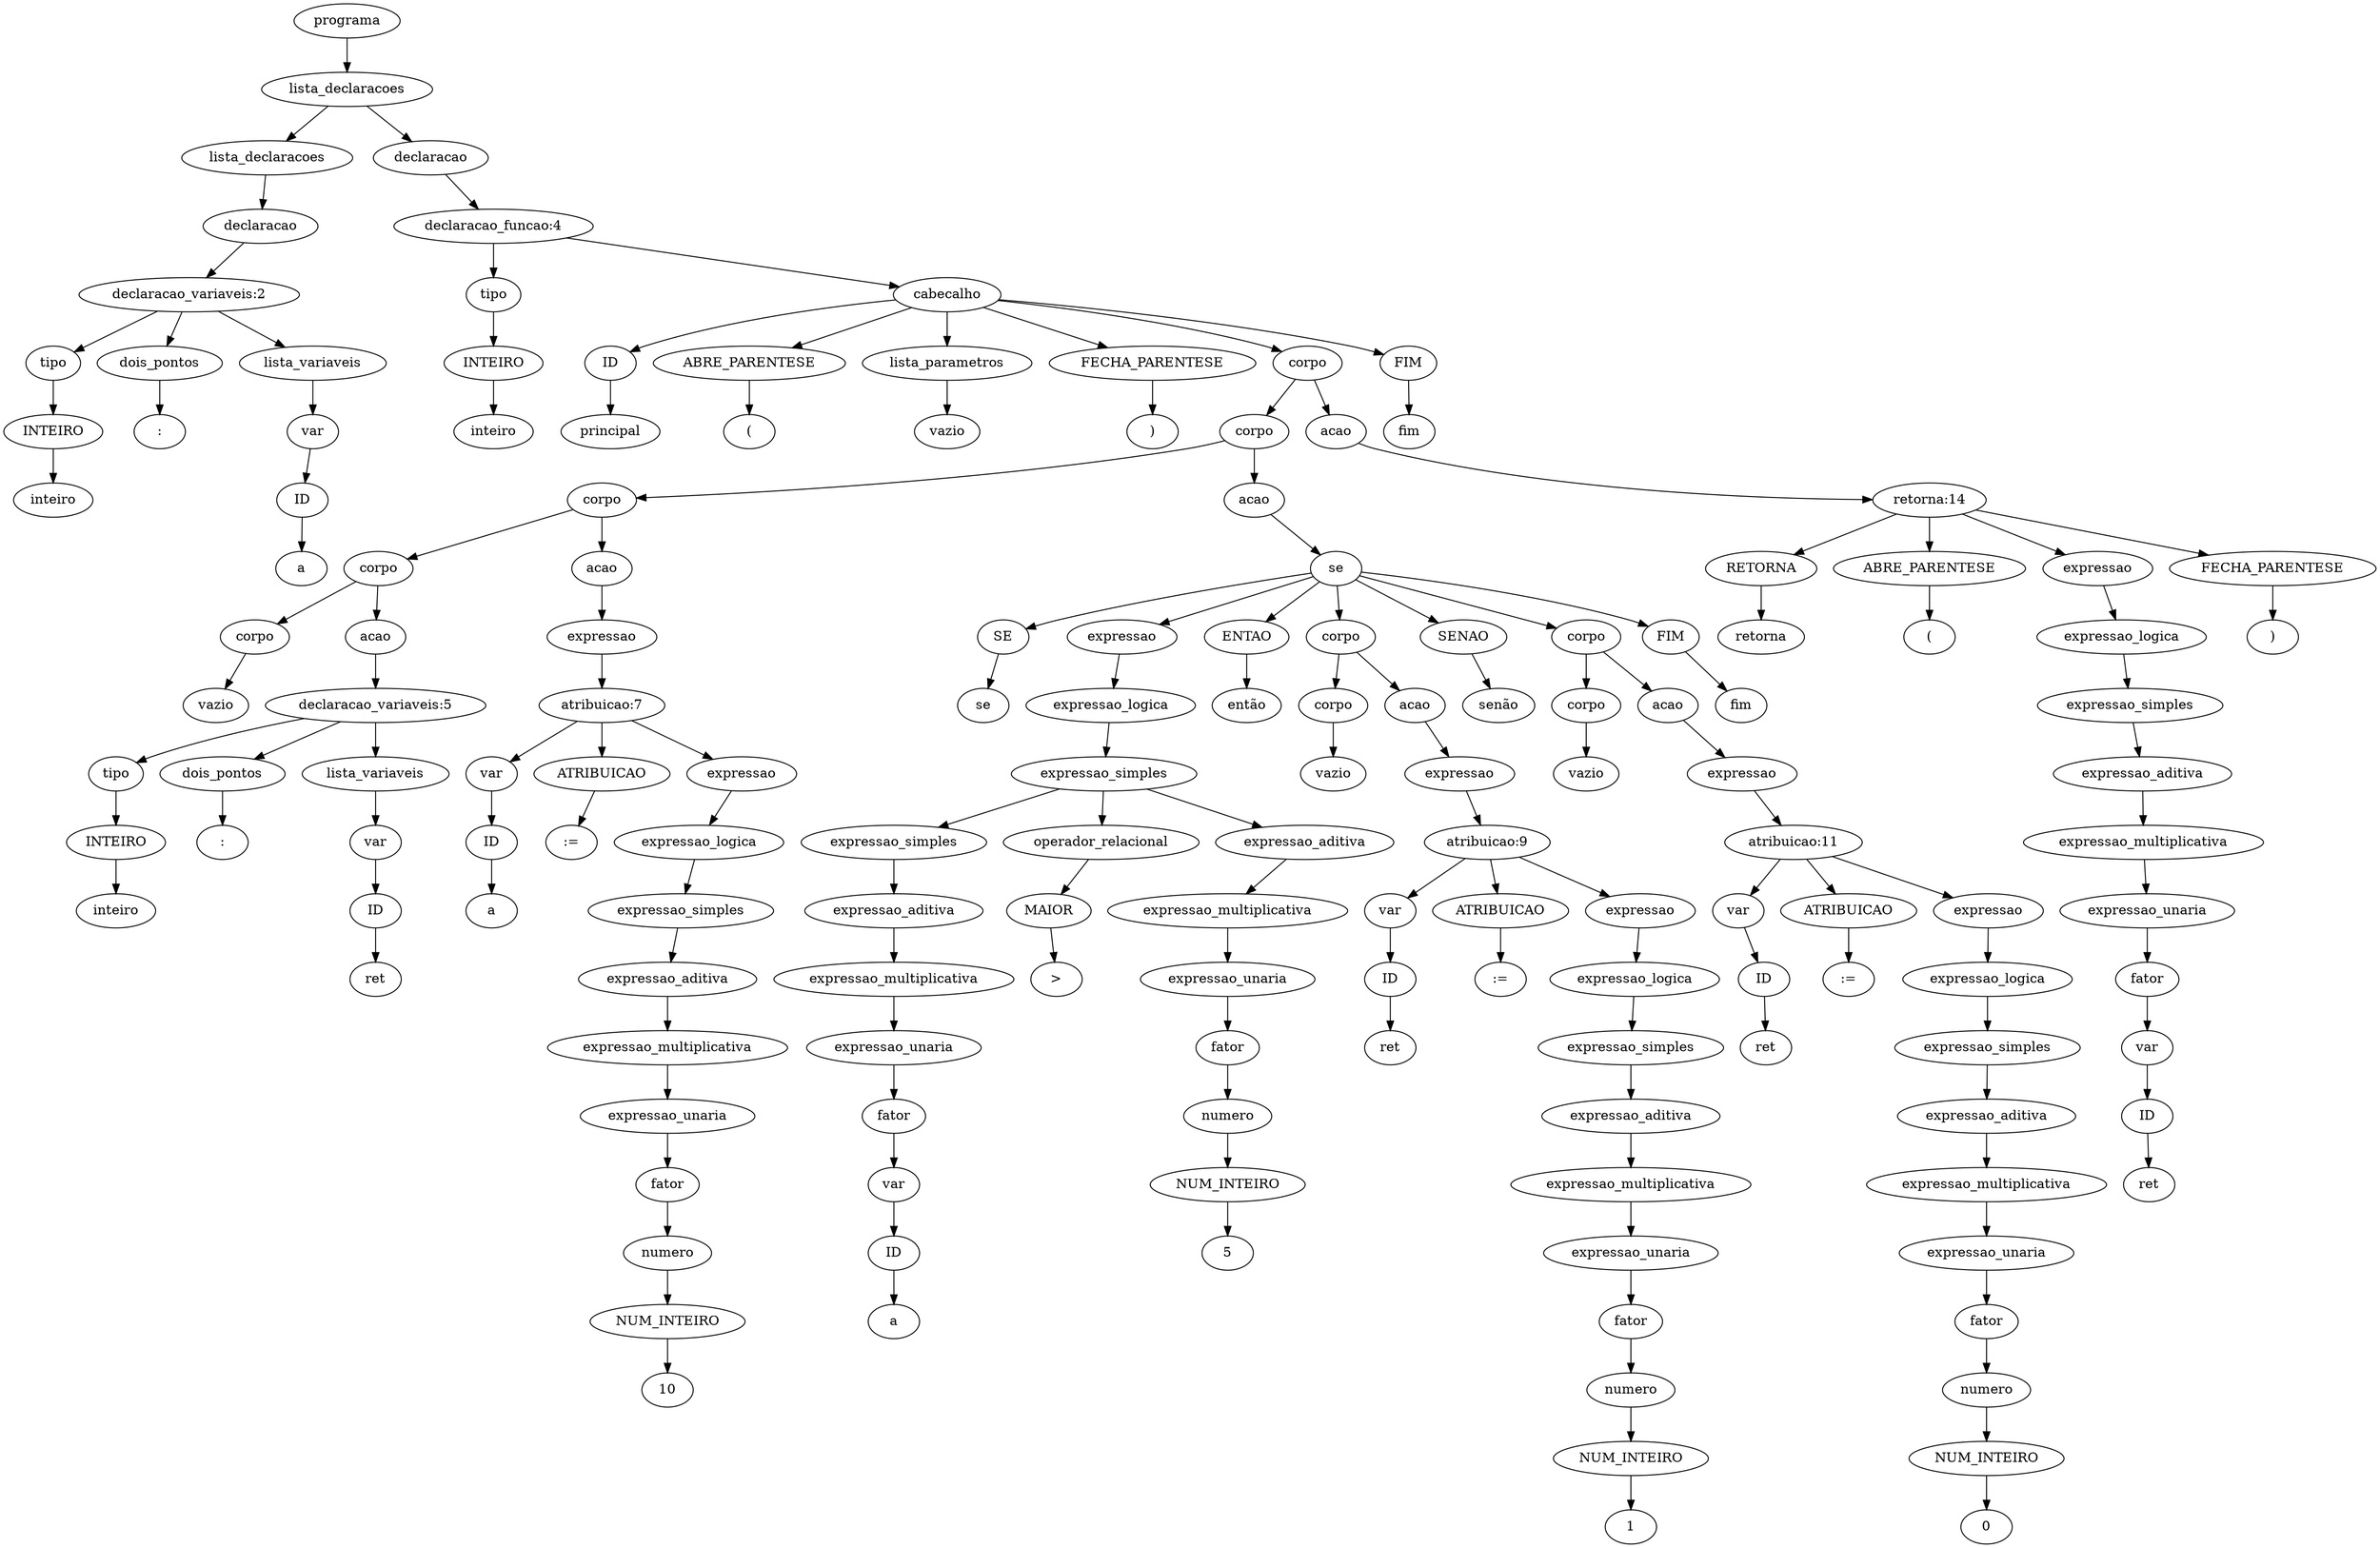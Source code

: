 digraph tree {
    "0x7ff113fa7dc0" [label="programa"];
    "0x7ff0d0a77cd0" [label="lista_declaracoes"];
    "0x7ff0d0ad53d0" [label="lista_declaracoes"];
    "0x7ff113fa7df0" [label="declaracao"];
    "0x7ff0d0ad52e0" [label="declaracao_variaveis:2"];
    "0x7ff0d0ad5c40" [label="tipo"];
    "0x7ff0d0ad5d00" [label="INTEIRO"];
    "0x7ff0d0ad5340" [label="inteiro"];
    "0x7ff0d0ad5400" [label="dois_pontos"];
    "0x7ff0d0ad5ca0" [label=":"];
    "0x7ff0d0ad5370" [label="lista_variaveis"];
    "0x7ff113fa7c70" [label="var"];
    "0x7ff113fa7c40" [label="ID"];
    "0x7ff0d0ad54c0" [label="a"];
    "0x7ff0d0ad5580" [label="declaracao"];
    "0x7ff0d0ad5af0" [label="declaracao_funcao:4"];
    "0x7ff0d0ad55e0" [label="tipo"];
    "0x7ff0d0ad5430" [label="INTEIRO"];
    "0x7ff0d0ad5610" [label="inteiro"];
    "0x7ff0d0a77a30" [label="cabecalho"];
    "0x7ff0d0a702b0" [label="ID"];
    "0x7ff0d0a70310" [label="principal"];
    "0x7ff0d0a70940" [label="ABRE_PARENTESE"];
    "0x7ff0d0a70a00" [label="("];
    "0x7ff0d0ad5250" [label="lista_parametros"];
    "0x7ff0d0ad5460" [label="vazio"];
    "0x7ff0d0a70b80" [label="FECHA_PARENTESE"];
    "0x7ff0d0a70340" [label=")"];
    "0x7ff0d0ae4f40" [label="corpo"];
    "0x7ff0d0a77580" [label="corpo"];
    "0x7ff0d0a773a0" [label="corpo"];
    "0x7ff0d0ad5040" [label="corpo"];
    "0x7ff0d0ad5640" [label="corpo"];
    "0x7ff0d0ad5670" [label="vazio"];
    "0x7ff0d0ad5820" [label="acao"];
    "0x7ff0d0ad5fd0" [label="declaracao_variaveis:5"];
    "0x7ff0d0ad52b0" [label="tipo"];
    "0x7ff0d0ad5760" [label="INTEIRO"];
    "0x7ff0d0ad5fa0" [label="inteiro"];
    "0x7ff0d0a771f0" [label="dois_pontos"];
    "0x7ff0d0a77310" [label=":"];
    "0x7ff0d0ad5e80" [label="lista_variaveis"];
    "0x7ff0d0ad5790" [label="var"];
    "0x7ff0d0ad5700" [label="ID"];
    "0x7ff0d0a77220" [label="ret"];
    "0x7ff0d0a774f0" [label="acao"];
    "0x7ff0d0ad58e0" [label="expressao"];
    "0x7ff0d0a77640" [label="atribuicao:7"];
    "0x7ff0d0ad51c0" [label="var"];
    "0x7ff0d0ad57f0" [label="ID"];
    "0x7ff0d0a77370" [label="a"];
    "0x7ff0d0a776d0" [label="ATRIBUICAO"];
    "0x7ff0d0a77f40" [label=":="];
    "0x7ff0d0a77610" [label="expressao"];
    "0x7ff0d0a775b0" [label="expressao_logica"];
    "0x7ff0d0a77b20" [label="expressao_simples"];
    "0x7ff0d0a77c70" [label="expressao_aditiva"];
    "0x7ff0d0a77dc0" [label="expressao_multiplicativa"];
    "0x7ff0d0a77be0" [label="expressao_unaria"];
    "0x7ff0d0a77c40" [label="fator"];
    "0x7ff0d0ad50a0" [label="numero"];
    "0x7ff0d0a77190" [label="NUM_INTEIRO"];
    "0x7ff0d0a77d60" [label="10"];
    "0x7ff0d0a77d00" [label="acao"];
    "0x7ff0d0a77100" [label="se"];
    "0x7ff0d0a77ee0" [label="SE"];
    "0x7ff0d0ae4880" [label="se"];
    "0x7ff0d0a778e0" [label="expressao"];
    "0x7ff0d0a77520" [label="expressao_logica"];
    "0x7ff0d0a77820" [label="expressao_simples"];
    "0x7ff0d0a772e0" [label="expressao_simples"];
    "0x7ff0d0a77730" [label="expressao_aditiva"];
    "0x7ff0d0a772b0" [label="expressao_multiplicativa"];
    "0x7ff0d0a77400" [label="expressao_unaria"];
    "0x7ff0d0a776a0" [label="fator"];
    "0x7ff0d0ad5f40" [label="var"];
    "0x7ff0d0ad5880" [label="ID"];
    "0x7ff0d0a770d0" [label="a"];
    "0x7ff0d0a774c0" [label="operador_relacional"];
    "0x7ff0d0a779d0" [label="MAIOR"];
    "0x7ff0d0a77af0" [label=">"];
    "0x7ff0d0a77ac0" [label="expressao_aditiva"];
    "0x7ff0d0a778b0" [label="expressao_multiplicativa"];
    "0x7ff0d0a77b50" [label="expressao_unaria"];
    "0x7ff0d0a77a60" [label="fator"];
    "0x7ff0d0a77430" [label="numero"];
    "0x7ff0d0a77490" [label="NUM_INTEIRO"];
    "0x7ff0d0a77850" [label="5"];
    "0x7ff0d0ae4a00" [label="ENTAO"];
    "0x7ff0d0a70550" [label="então"];
    "0x7ff0d0ae4d00" [label="corpo"];
    "0x7ff0d0a77160" [label="corpo"];
    "0x7ff0d0a77940" [label="vazio"];
    "0x7ff0d0a77e80" [label="acao"];
    "0x7ff0d0a77df0" [label="expressao"];
    "0x7ff0d0ae4b20" [label="atribuicao:9"];
    "0x7ff0d0a77070" [label="var"];
    "0x7ff0d0a77700" [label="ID"];
    "0x7ff0d0a77d30" [label="ret"];
    "0x7ff0d0ae4be0" [label="ATRIBUICAO"];
    "0x7ff0d0ae44f0" [label=":="];
    "0x7ff0d0ae42e0" [label="expressao"];
    "0x7ff0d0ae4af0" [label="expressao_logica"];
    "0x7ff0d0ae4430" [label="expressao_simples"];
    "0x7ff0d0a77fd0" [label="expressao_aditiva"];
    "0x7ff0d0ae4fd0" [label="expressao_multiplicativa"];
    "0x7ff0d0a77f10" [label="expressao_unaria"];
    "0x7ff0d0a77f70" [label="fator"];
    "0x7ff0d0a779a0" [label="numero"];
    "0x7ff0d0a77910" [label="NUM_INTEIRO"];
    "0x7ff0d0ae4fa0" [label="1"];
    "0x7ff0d0a705b0" [label="SENAO"];
    "0x7ff0d0a70400" [label="senão"];
    "0x7ff0d0a70ac0" [label="corpo"];
    "0x7ff0d0a77e50" [label="corpo"];
    "0x7ff0d0a770a0" [label="vazio"];
    "0x7ff0d0ae46d0" [label="acao"];
    "0x7ff0d0ae47c0" [label="expressao"];
    "0x7ff0d0a708e0" [label="atribuicao:11"];
    "0x7ff0d0ae43a0" [label="var"];
    "0x7ff0d0ae4e80" [label="ID"];
    "0x7ff0d0ae45b0" [label="ret"];
    "0x7ff0d0a709d0" [label="ATRIBUICAO"];
    "0x7ff0d0a70a60" [label=":="];
    "0x7ff0d0ae4550" [label="expressao"];
    "0x7ff0d0ae4d90" [label="expressao_logica"];
    "0x7ff0d0ae4130" [label="expressao_simples"];
    "0x7ff0d0ae42b0" [label="expressao_aditiva"];
    "0x7ff0d0ae4220" [label="expressao_multiplicativa"];
    "0x7ff0d0ae45e0" [label="expressao_unaria"];
    "0x7ff0d0ae47f0" [label="fator"];
    "0x7ff0d0ae48e0" [label="numero"];
    "0x7ff0d0ae4760" [label="NUM_INTEIRO"];
    "0x7ff0d0ae49d0" [label="0"];
    "0x7ff0d0a705e0" [label="FIM"];
    "0x7ff0d0a70640" [label="fim"];
    "0x7ff0d0a777c0" [label="acao"];
    "0x7ff0d0a70970" [label="retorna:14"];
    "0x7ff0d0a70b50" [label="RETORNA"];
    "0x7ff0d0a70cd0" [label="retorna"];
    "0x7ff0d0a70f10" [label="ABRE_PARENTESE"];
    "0x7ff0d0a70f70" [label="("];
    "0x7ff0d0a70820" [label="expressao"];
    "0x7ff0d0a704c0" [label="expressao_logica"];
    "0x7ff0d0ae40d0" [label="expressao_simples"];
    "0x7ff0d0ae4c10" [label="expressao_aditiva"];
    "0x7ff0d0a70070" [label="expressao_multiplicativa"];
    "0x7ff0d0a77bb0" [label="expressao_unaria"];
    "0x7ff0d0ae44c0" [label="fator"];
    "0x7ff0d0a77790" [label="var"];
    "0x7ff0d0a77280" [label="ID"];
    "0x7ff0d0a706a0" [label="ret"];
    "0x7ff0d0a70fa0" [label="FECHA_PARENTESE"];
    "0x7ff0d0a70e50" [label=")"];
    "0x7ff0d0a703a0" [label="FIM"];
    "0x7ff0d0a701f0" [label="fim"];
    "0x7ff113fa7dc0" -> "0x7ff0d0a77cd0";
    "0x7ff0d0a77cd0" -> "0x7ff0d0ad53d0";
    "0x7ff0d0a77cd0" -> "0x7ff0d0ad5580";
    "0x7ff0d0ad53d0" -> "0x7ff113fa7df0";
    "0x7ff113fa7df0" -> "0x7ff0d0ad52e0";
    "0x7ff0d0ad52e0" -> "0x7ff0d0ad5c40";
    "0x7ff0d0ad52e0" -> "0x7ff0d0ad5400";
    "0x7ff0d0ad52e0" -> "0x7ff0d0ad5370";
    "0x7ff0d0ad5c40" -> "0x7ff0d0ad5d00";
    "0x7ff0d0ad5d00" -> "0x7ff0d0ad5340";
    "0x7ff0d0ad5400" -> "0x7ff0d0ad5ca0";
    "0x7ff0d0ad5370" -> "0x7ff113fa7c70";
    "0x7ff113fa7c70" -> "0x7ff113fa7c40";
    "0x7ff113fa7c40" -> "0x7ff0d0ad54c0";
    "0x7ff0d0ad5580" -> "0x7ff0d0ad5af0";
    "0x7ff0d0ad5af0" -> "0x7ff0d0ad55e0";
    "0x7ff0d0ad5af0" -> "0x7ff0d0a77a30";
    "0x7ff0d0ad55e0" -> "0x7ff0d0ad5430";
    "0x7ff0d0ad5430" -> "0x7ff0d0ad5610";
    "0x7ff0d0a77a30" -> "0x7ff0d0a702b0";
    "0x7ff0d0a77a30" -> "0x7ff0d0a70940";
    "0x7ff0d0a77a30" -> "0x7ff0d0ad5250";
    "0x7ff0d0a77a30" -> "0x7ff0d0a70b80";
    "0x7ff0d0a77a30" -> "0x7ff0d0ae4f40";
    "0x7ff0d0a77a30" -> "0x7ff0d0a703a0";
    "0x7ff0d0a702b0" -> "0x7ff0d0a70310";
    "0x7ff0d0a70940" -> "0x7ff0d0a70a00";
    "0x7ff0d0ad5250" -> "0x7ff0d0ad5460";
    "0x7ff0d0a70b80" -> "0x7ff0d0a70340";
    "0x7ff0d0ae4f40" -> "0x7ff0d0a77580";
    "0x7ff0d0ae4f40" -> "0x7ff0d0a777c0";
    "0x7ff0d0a77580" -> "0x7ff0d0a773a0";
    "0x7ff0d0a77580" -> "0x7ff0d0a77d00";
    "0x7ff0d0a773a0" -> "0x7ff0d0ad5040";
    "0x7ff0d0a773a0" -> "0x7ff0d0a774f0";
    "0x7ff0d0ad5040" -> "0x7ff0d0ad5640";
    "0x7ff0d0ad5040" -> "0x7ff0d0ad5820";
    "0x7ff0d0ad5640" -> "0x7ff0d0ad5670";
    "0x7ff0d0ad5820" -> "0x7ff0d0ad5fd0";
    "0x7ff0d0ad5fd0" -> "0x7ff0d0ad52b0";
    "0x7ff0d0ad5fd0" -> "0x7ff0d0a771f0";
    "0x7ff0d0ad5fd0" -> "0x7ff0d0ad5e80";
    "0x7ff0d0ad52b0" -> "0x7ff0d0ad5760";
    "0x7ff0d0ad5760" -> "0x7ff0d0ad5fa0";
    "0x7ff0d0a771f0" -> "0x7ff0d0a77310";
    "0x7ff0d0ad5e80" -> "0x7ff0d0ad5790";
    "0x7ff0d0ad5790" -> "0x7ff0d0ad5700";
    "0x7ff0d0ad5700" -> "0x7ff0d0a77220";
    "0x7ff0d0a774f0" -> "0x7ff0d0ad58e0";
    "0x7ff0d0ad58e0" -> "0x7ff0d0a77640";
    "0x7ff0d0a77640" -> "0x7ff0d0ad51c0";
    "0x7ff0d0a77640" -> "0x7ff0d0a776d0";
    "0x7ff0d0a77640" -> "0x7ff0d0a77610";
    "0x7ff0d0ad51c0" -> "0x7ff0d0ad57f0";
    "0x7ff0d0ad57f0" -> "0x7ff0d0a77370";
    "0x7ff0d0a776d0" -> "0x7ff0d0a77f40";
    "0x7ff0d0a77610" -> "0x7ff0d0a775b0";
    "0x7ff0d0a775b0" -> "0x7ff0d0a77b20";
    "0x7ff0d0a77b20" -> "0x7ff0d0a77c70";
    "0x7ff0d0a77c70" -> "0x7ff0d0a77dc0";
    "0x7ff0d0a77dc0" -> "0x7ff0d0a77be0";
    "0x7ff0d0a77be0" -> "0x7ff0d0a77c40";
    "0x7ff0d0a77c40" -> "0x7ff0d0ad50a0";
    "0x7ff0d0ad50a0" -> "0x7ff0d0a77190";
    "0x7ff0d0a77190" -> "0x7ff0d0a77d60";
    "0x7ff0d0a77d00" -> "0x7ff0d0a77100";
    "0x7ff0d0a77100" -> "0x7ff0d0a77ee0";
    "0x7ff0d0a77100" -> "0x7ff0d0a778e0";
    "0x7ff0d0a77100" -> "0x7ff0d0ae4a00";
    "0x7ff0d0a77100" -> "0x7ff0d0ae4d00";
    "0x7ff0d0a77100" -> "0x7ff0d0a705b0";
    "0x7ff0d0a77100" -> "0x7ff0d0a70ac0";
    "0x7ff0d0a77100" -> "0x7ff0d0a705e0";
    "0x7ff0d0a77ee0" -> "0x7ff0d0ae4880";
    "0x7ff0d0a778e0" -> "0x7ff0d0a77520";
    "0x7ff0d0a77520" -> "0x7ff0d0a77820";
    "0x7ff0d0a77820" -> "0x7ff0d0a772e0";
    "0x7ff0d0a77820" -> "0x7ff0d0a774c0";
    "0x7ff0d0a77820" -> "0x7ff0d0a77ac0";
    "0x7ff0d0a772e0" -> "0x7ff0d0a77730";
    "0x7ff0d0a77730" -> "0x7ff0d0a772b0";
    "0x7ff0d0a772b0" -> "0x7ff0d0a77400";
    "0x7ff0d0a77400" -> "0x7ff0d0a776a0";
    "0x7ff0d0a776a0" -> "0x7ff0d0ad5f40";
    "0x7ff0d0ad5f40" -> "0x7ff0d0ad5880";
    "0x7ff0d0ad5880" -> "0x7ff0d0a770d0";
    "0x7ff0d0a774c0" -> "0x7ff0d0a779d0";
    "0x7ff0d0a779d0" -> "0x7ff0d0a77af0";
    "0x7ff0d0a77ac0" -> "0x7ff0d0a778b0";
    "0x7ff0d0a778b0" -> "0x7ff0d0a77b50";
    "0x7ff0d0a77b50" -> "0x7ff0d0a77a60";
    "0x7ff0d0a77a60" -> "0x7ff0d0a77430";
    "0x7ff0d0a77430" -> "0x7ff0d0a77490";
    "0x7ff0d0a77490" -> "0x7ff0d0a77850";
    "0x7ff0d0ae4a00" -> "0x7ff0d0a70550";
    "0x7ff0d0ae4d00" -> "0x7ff0d0a77160";
    "0x7ff0d0ae4d00" -> "0x7ff0d0a77e80";
    "0x7ff0d0a77160" -> "0x7ff0d0a77940";
    "0x7ff0d0a77e80" -> "0x7ff0d0a77df0";
    "0x7ff0d0a77df0" -> "0x7ff0d0ae4b20";
    "0x7ff0d0ae4b20" -> "0x7ff0d0a77070";
    "0x7ff0d0ae4b20" -> "0x7ff0d0ae4be0";
    "0x7ff0d0ae4b20" -> "0x7ff0d0ae42e0";
    "0x7ff0d0a77070" -> "0x7ff0d0a77700";
    "0x7ff0d0a77700" -> "0x7ff0d0a77d30";
    "0x7ff0d0ae4be0" -> "0x7ff0d0ae44f0";
    "0x7ff0d0ae42e0" -> "0x7ff0d0ae4af0";
    "0x7ff0d0ae4af0" -> "0x7ff0d0ae4430";
    "0x7ff0d0ae4430" -> "0x7ff0d0a77fd0";
    "0x7ff0d0a77fd0" -> "0x7ff0d0ae4fd0";
    "0x7ff0d0ae4fd0" -> "0x7ff0d0a77f10";
    "0x7ff0d0a77f10" -> "0x7ff0d0a77f70";
    "0x7ff0d0a77f70" -> "0x7ff0d0a779a0";
    "0x7ff0d0a779a0" -> "0x7ff0d0a77910";
    "0x7ff0d0a77910" -> "0x7ff0d0ae4fa0";
    "0x7ff0d0a705b0" -> "0x7ff0d0a70400";
    "0x7ff0d0a70ac0" -> "0x7ff0d0a77e50";
    "0x7ff0d0a70ac0" -> "0x7ff0d0ae46d0";
    "0x7ff0d0a77e50" -> "0x7ff0d0a770a0";
    "0x7ff0d0ae46d0" -> "0x7ff0d0ae47c0";
    "0x7ff0d0ae47c0" -> "0x7ff0d0a708e0";
    "0x7ff0d0a708e0" -> "0x7ff0d0ae43a0";
    "0x7ff0d0a708e0" -> "0x7ff0d0a709d0";
    "0x7ff0d0a708e0" -> "0x7ff0d0ae4550";
    "0x7ff0d0ae43a0" -> "0x7ff0d0ae4e80";
    "0x7ff0d0ae4e80" -> "0x7ff0d0ae45b0";
    "0x7ff0d0a709d0" -> "0x7ff0d0a70a60";
    "0x7ff0d0ae4550" -> "0x7ff0d0ae4d90";
    "0x7ff0d0ae4d90" -> "0x7ff0d0ae4130";
    "0x7ff0d0ae4130" -> "0x7ff0d0ae42b0";
    "0x7ff0d0ae42b0" -> "0x7ff0d0ae4220";
    "0x7ff0d0ae4220" -> "0x7ff0d0ae45e0";
    "0x7ff0d0ae45e0" -> "0x7ff0d0ae47f0";
    "0x7ff0d0ae47f0" -> "0x7ff0d0ae48e0";
    "0x7ff0d0ae48e0" -> "0x7ff0d0ae4760";
    "0x7ff0d0ae4760" -> "0x7ff0d0ae49d0";
    "0x7ff0d0a705e0" -> "0x7ff0d0a70640";
    "0x7ff0d0a777c0" -> "0x7ff0d0a70970";
    "0x7ff0d0a70970" -> "0x7ff0d0a70b50";
    "0x7ff0d0a70970" -> "0x7ff0d0a70f10";
    "0x7ff0d0a70970" -> "0x7ff0d0a70820";
    "0x7ff0d0a70970" -> "0x7ff0d0a70fa0";
    "0x7ff0d0a70b50" -> "0x7ff0d0a70cd0";
    "0x7ff0d0a70f10" -> "0x7ff0d0a70f70";
    "0x7ff0d0a70820" -> "0x7ff0d0a704c0";
    "0x7ff0d0a704c0" -> "0x7ff0d0ae40d0";
    "0x7ff0d0ae40d0" -> "0x7ff0d0ae4c10";
    "0x7ff0d0ae4c10" -> "0x7ff0d0a70070";
    "0x7ff0d0a70070" -> "0x7ff0d0a77bb0";
    "0x7ff0d0a77bb0" -> "0x7ff0d0ae44c0";
    "0x7ff0d0ae44c0" -> "0x7ff0d0a77790";
    "0x7ff0d0a77790" -> "0x7ff0d0a77280";
    "0x7ff0d0a77280" -> "0x7ff0d0a706a0";
    "0x7ff0d0a70fa0" -> "0x7ff0d0a70e50";
    "0x7ff0d0a703a0" -> "0x7ff0d0a701f0";
}
